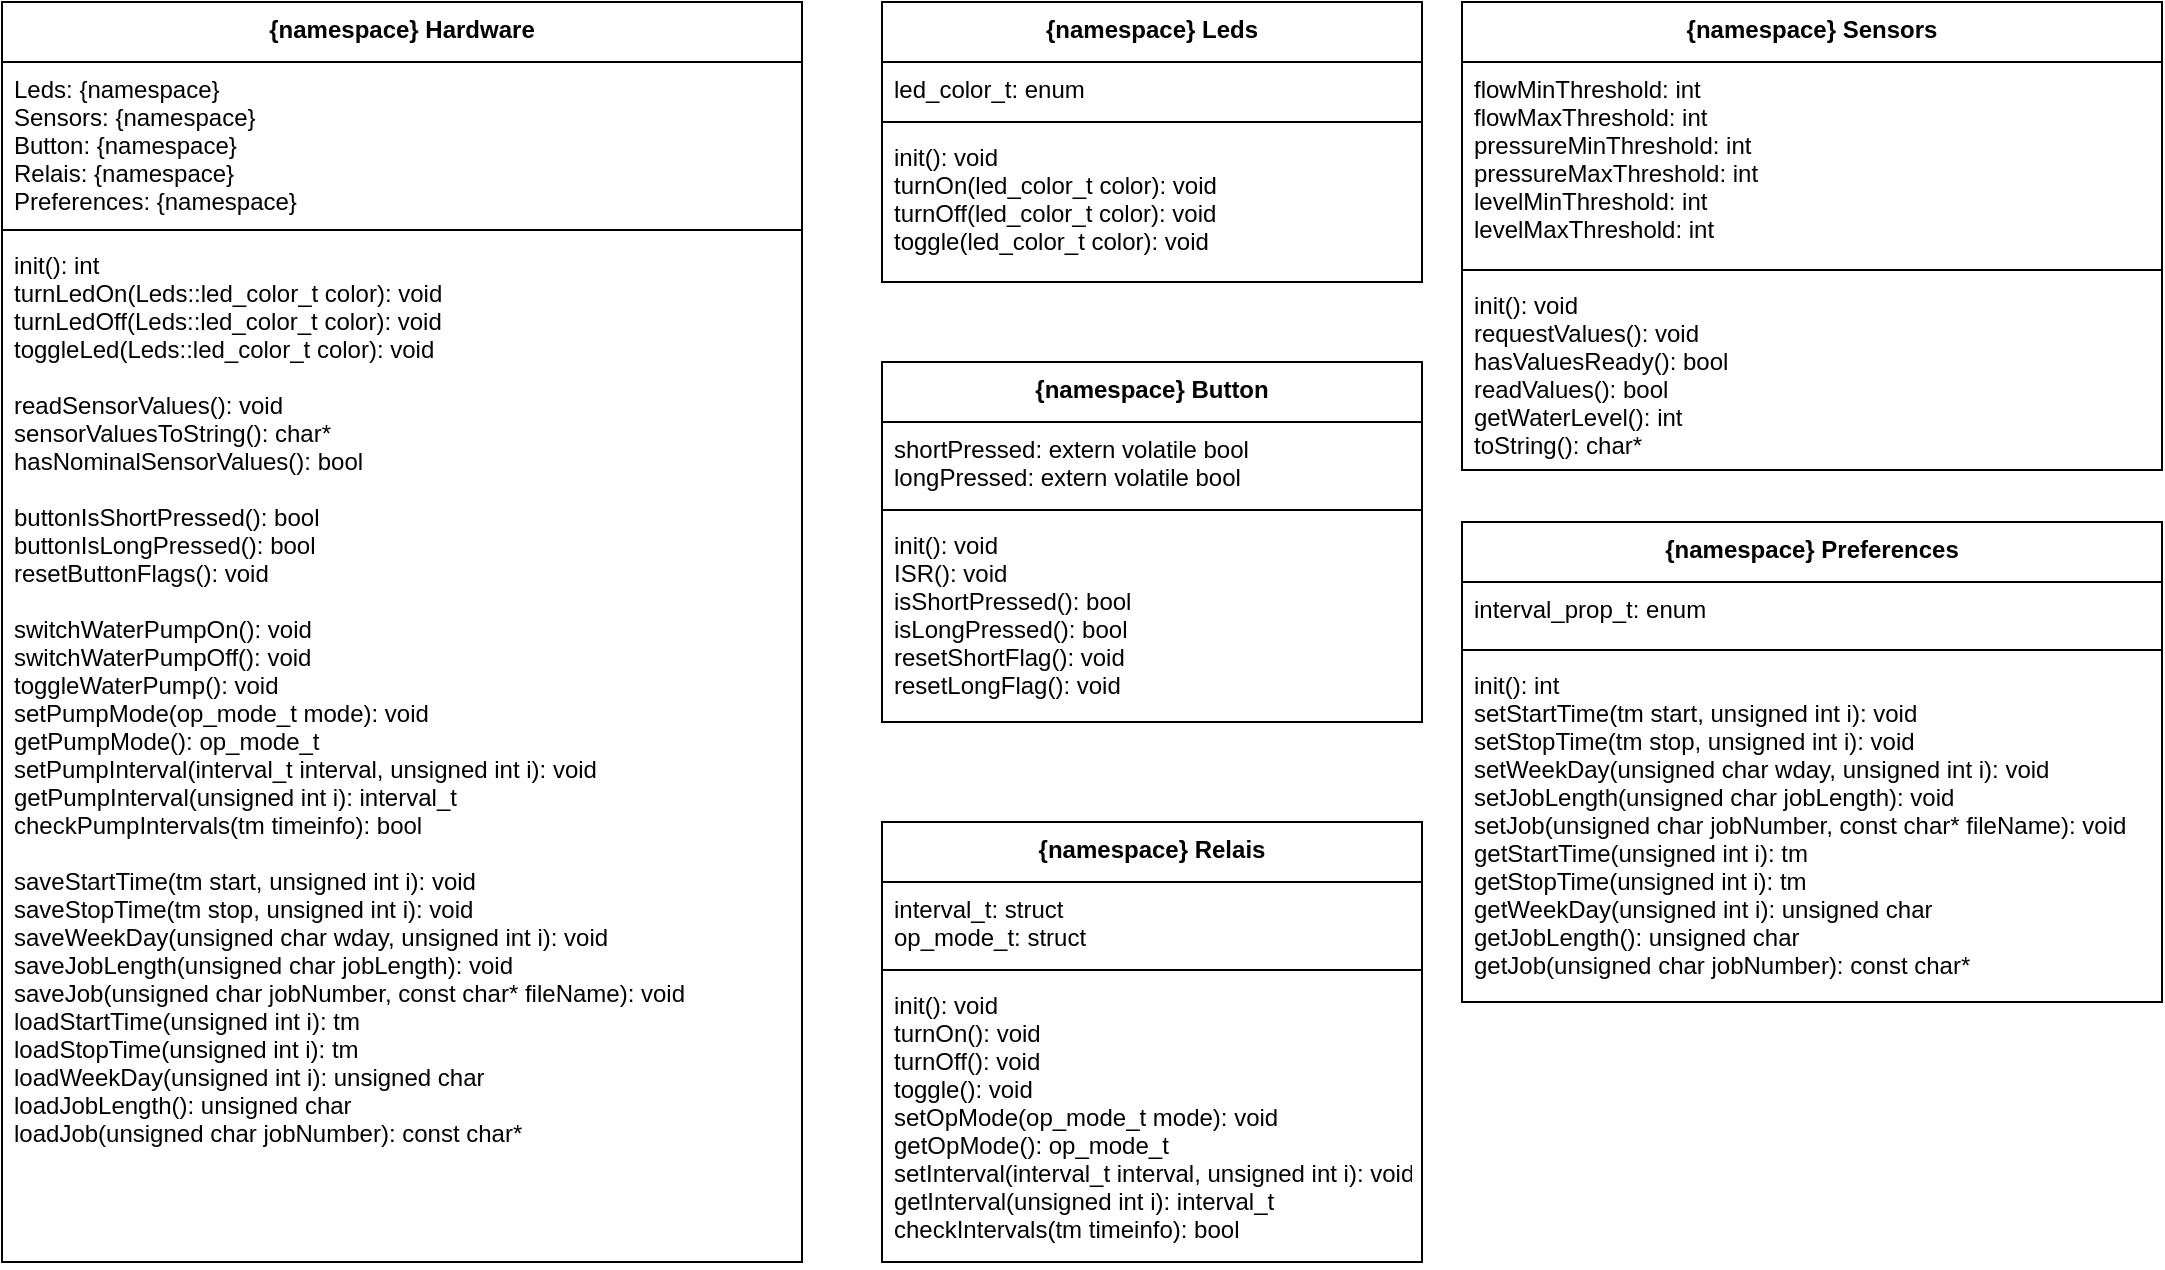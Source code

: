 <mxfile version="20.0.4" type="device"><diagram id="cyPLW1TqEPrq19XsXUz-" name="Page-1"><mxGraphModel dx="1646" dy="891" grid="1" gridSize="10" guides="1" tooltips="1" connect="1" arrows="1" fold="1" page="1" pageScale="1" pageWidth="1169" pageHeight="827" math="0" shadow="0"><root><mxCell id="0"/><mxCell id="1" parent="0"/><mxCell id="gb_Lsgx7BFaaNUTfTZTS-1" value="{namespace} Leds" style="swimlane;fontStyle=1;align=center;verticalAlign=top;childLayout=stackLayout;horizontal=1;startSize=30;horizontalStack=0;resizeParent=1;resizeParentMax=0;resizeLast=0;collapsible=1;marginBottom=0;fontFamily=Helvetica;" parent="1" vertex="1"><mxGeometry x="480" y="40" width="270" height="140" as="geometry"><mxRectangle x="380" y="330" width="100" height="26" as="alternateBounds"/></mxGeometry></mxCell><mxCell id="gb_Lsgx7BFaaNUTfTZTS-2" value="led_color_t: enum" style="text;strokeColor=none;fillColor=none;align=left;verticalAlign=top;spacingLeft=4;spacingRight=4;overflow=hidden;rotatable=0;points=[[0,0.5],[1,0.5]];portConstraint=eastwest;fontFamily=Helvetica;" parent="gb_Lsgx7BFaaNUTfTZTS-1" vertex="1"><mxGeometry y="30" width="270" height="26" as="geometry"/></mxCell><mxCell id="gb_Lsgx7BFaaNUTfTZTS-3" value="" style="line;strokeWidth=1;fillColor=none;align=left;verticalAlign=middle;spacingTop=-1;spacingLeft=3;spacingRight=3;rotatable=0;labelPosition=right;points=[];portConstraint=eastwest;fontFamily=Helvetica;" parent="gb_Lsgx7BFaaNUTfTZTS-1" vertex="1"><mxGeometry y="56" width="270" height="8" as="geometry"/></mxCell><mxCell id="gb_Lsgx7BFaaNUTfTZTS-4" value="init(): void&#xA;turnOn(led_color_t color): void&#xA;turnOff(led_color_t color): void &#xA;toggle(led_color_t color): void " style="text;strokeColor=none;fillColor=none;align=left;verticalAlign=top;spacingLeft=4;spacingRight=4;overflow=hidden;rotatable=0;points=[[0,0.5],[1,0.5]];portConstraint=eastwest;fontFamily=Helvetica;" parent="gb_Lsgx7BFaaNUTfTZTS-1" vertex="1"><mxGeometry y="64" width="270" height="76" as="geometry"/></mxCell><mxCell id="gb_Lsgx7BFaaNUTfTZTS-5" value="{namespace} Sensors" style="swimlane;fontStyle=1;align=center;verticalAlign=top;childLayout=stackLayout;horizontal=1;startSize=30;horizontalStack=0;resizeParent=1;resizeParentMax=0;resizeLast=0;collapsible=1;marginBottom=0;fontFamily=Helvetica;" parent="1" vertex="1"><mxGeometry x="770" y="40" width="350" height="234" as="geometry"><mxRectangle x="380" y="330" width="100" height="26" as="alternateBounds"/></mxGeometry></mxCell><mxCell id="gb_Lsgx7BFaaNUTfTZTS-6" value="flowMinThreshold: int&#xA;flowMaxThreshold: int&#xA;pressureMinThreshold: int&#xA;pressureMaxThreshold: int&#xA;levelMinThreshold: int&#xA;levelMaxThreshold: int&#xA;" style="text;strokeColor=none;fillColor=none;align=left;verticalAlign=top;spacingLeft=4;spacingRight=4;overflow=hidden;rotatable=0;points=[[0,0.5],[1,0.5]];portConstraint=eastwest;fontFamily=Helvetica;" parent="gb_Lsgx7BFaaNUTfTZTS-5" vertex="1"><mxGeometry y="30" width="350" height="100" as="geometry"/></mxCell><mxCell id="gb_Lsgx7BFaaNUTfTZTS-7" value="" style="line;strokeWidth=1;fillColor=none;align=left;verticalAlign=middle;spacingTop=-1;spacingLeft=3;spacingRight=3;rotatable=0;labelPosition=right;points=[];portConstraint=eastwest;fontFamily=Helvetica;" parent="gb_Lsgx7BFaaNUTfTZTS-5" vertex="1"><mxGeometry y="130" width="350" height="8" as="geometry"/></mxCell><mxCell id="gb_Lsgx7BFaaNUTfTZTS-8" value="init(): void&#xA;requestValues(): void&#xA;hasValuesReady(): bool&#xA;readValues(): bool&#xA;getWaterLevel(): int&#xA;toString(): char*" style="text;strokeColor=none;fillColor=none;align=left;verticalAlign=top;spacingLeft=4;spacingRight=4;overflow=hidden;rotatable=0;points=[[0,0.5],[1,0.5]];portConstraint=eastwest;fontFamily=Helvetica;" parent="gb_Lsgx7BFaaNUTfTZTS-5" vertex="1"><mxGeometry y="138" width="350" height="96" as="geometry"/></mxCell><mxCell id="gb_Lsgx7BFaaNUTfTZTS-9" value="{namespace} Button" style="swimlane;fontStyle=1;align=center;verticalAlign=top;childLayout=stackLayout;horizontal=1;startSize=30;horizontalStack=0;resizeParent=1;resizeParentMax=0;resizeLast=0;collapsible=1;marginBottom=0;fontFamily=Helvetica;" parent="1" vertex="1"><mxGeometry x="480" y="220" width="270" height="180" as="geometry"><mxRectangle x="380" y="330" width="100" height="26" as="alternateBounds"/></mxGeometry></mxCell><mxCell id="gb_Lsgx7BFaaNUTfTZTS-10" value="shortPressed: extern volatile bool&#xA;longPressed: extern volatile bool" style="text;strokeColor=none;fillColor=none;align=left;verticalAlign=top;spacingLeft=4;spacingRight=4;overflow=hidden;rotatable=0;points=[[0,0.5],[1,0.5]];portConstraint=eastwest;fontFamily=Helvetica;" parent="gb_Lsgx7BFaaNUTfTZTS-9" vertex="1"><mxGeometry y="30" width="270" height="40" as="geometry"/></mxCell><mxCell id="gb_Lsgx7BFaaNUTfTZTS-11" value="" style="line;strokeWidth=1;fillColor=none;align=left;verticalAlign=middle;spacingTop=-1;spacingLeft=3;spacingRight=3;rotatable=0;labelPosition=right;points=[];portConstraint=eastwest;fontFamily=Helvetica;" parent="gb_Lsgx7BFaaNUTfTZTS-9" vertex="1"><mxGeometry y="70" width="270" height="8" as="geometry"/></mxCell><mxCell id="gb_Lsgx7BFaaNUTfTZTS-12" value="init(): void&#xA;ISR(): void&#xA;isShortPressed(): bool&#xA;isLongPressed(): bool&#xA;resetShortFlag(): void&#xA;resetLongFlag(): void" style="text;strokeColor=none;fillColor=none;align=left;verticalAlign=top;spacingLeft=4;spacingRight=4;overflow=hidden;rotatable=0;points=[[0,0.5],[1,0.5]];portConstraint=eastwest;fontFamily=Helvetica;" parent="gb_Lsgx7BFaaNUTfTZTS-9" vertex="1"><mxGeometry y="78" width="270" height="102" as="geometry"/></mxCell><mxCell id="gb_Lsgx7BFaaNUTfTZTS-13" value="{namespace} Relais" style="swimlane;fontStyle=1;align=center;verticalAlign=top;childLayout=stackLayout;horizontal=1;startSize=30;horizontalStack=0;resizeParent=1;resizeParentMax=0;resizeLast=0;collapsible=1;marginBottom=0;fontFamily=Helvetica;" parent="1" vertex="1"><mxGeometry x="480" y="450" width="270" height="220" as="geometry"><mxRectangle x="380" y="330" width="100" height="26" as="alternateBounds"/></mxGeometry></mxCell><mxCell id="gb_Lsgx7BFaaNUTfTZTS-14" value="interval_t: struct&#xA;op_mode_t: struct" style="text;strokeColor=none;fillColor=none;align=left;verticalAlign=top;spacingLeft=4;spacingRight=4;overflow=hidden;rotatable=0;points=[[0,0.5],[1,0.5]];portConstraint=eastwest;fontFamily=Helvetica;" parent="gb_Lsgx7BFaaNUTfTZTS-13" vertex="1"><mxGeometry y="30" width="270" height="40" as="geometry"/></mxCell><mxCell id="gb_Lsgx7BFaaNUTfTZTS-15" value="" style="line;strokeWidth=1;fillColor=none;align=left;verticalAlign=middle;spacingTop=-1;spacingLeft=3;spacingRight=3;rotatable=0;labelPosition=right;points=[];portConstraint=eastwest;fontFamily=Helvetica;" parent="gb_Lsgx7BFaaNUTfTZTS-13" vertex="1"><mxGeometry y="70" width="270" height="8" as="geometry"/></mxCell><mxCell id="gb_Lsgx7BFaaNUTfTZTS-16" value="init(): void&#xA;turnOn(): void&#xA;turnOff(): void&#xA;toggle(): void&#xA;setOpMode(op_mode_t mode): void&#xA;getOpMode(): op_mode_t&#xA;setInterval(interval_t interval, unsigned int i): void&#xA;getInterval(unsigned int i): interval_t&#xA;checkIntervals(tm timeinfo): bool" style="text;strokeColor=none;fillColor=none;align=left;verticalAlign=top;spacingLeft=4;spacingRight=4;overflow=hidden;rotatable=0;points=[[0,0.5],[1,0.5]];portConstraint=eastwest;fontFamily=Helvetica;" parent="gb_Lsgx7BFaaNUTfTZTS-13" vertex="1"><mxGeometry y="78" width="270" height="142" as="geometry"/></mxCell><mxCell id="gb_Lsgx7BFaaNUTfTZTS-17" value="{namespace} Preferences" style="swimlane;fontStyle=1;align=center;verticalAlign=top;childLayout=stackLayout;horizontal=1;startSize=30;horizontalStack=0;resizeParent=1;resizeParentMax=0;resizeLast=0;collapsible=1;marginBottom=0;fontFamily=Helvetica;" parent="1" vertex="1"><mxGeometry x="770" y="300" width="350" height="240" as="geometry"><mxRectangle x="380" y="330" width="100" height="26" as="alternateBounds"/></mxGeometry></mxCell><mxCell id="gb_Lsgx7BFaaNUTfTZTS-18" value="interval_prop_t: enum" style="text;strokeColor=none;fillColor=none;align=left;verticalAlign=top;spacingLeft=4;spacingRight=4;overflow=hidden;rotatable=0;points=[[0,0.5],[1,0.5]];portConstraint=eastwest;fontFamily=Helvetica;" parent="gb_Lsgx7BFaaNUTfTZTS-17" vertex="1"><mxGeometry y="30" width="350" height="30" as="geometry"/></mxCell><mxCell id="gb_Lsgx7BFaaNUTfTZTS-19" value="" style="line;strokeWidth=1;fillColor=none;align=left;verticalAlign=middle;spacingTop=-1;spacingLeft=3;spacingRight=3;rotatable=0;labelPosition=right;points=[];portConstraint=eastwest;fontFamily=Helvetica;" parent="gb_Lsgx7BFaaNUTfTZTS-17" vertex="1"><mxGeometry y="60" width="350" height="8" as="geometry"/></mxCell><mxCell id="gb_Lsgx7BFaaNUTfTZTS-20" value="init(): int&#xA;setStartTime(tm start, unsigned int i): void&#xA;setStopTime(tm stop, unsigned int i): void&#xA;setWeekDay(unsigned char wday, unsigned int i): void&#xA;setJobLength(unsigned char jobLength): void&#xA;setJob(unsigned char jobNumber, const char* fileName): void&#xA;getStartTime(unsigned int i): tm&#xA;getStopTime(unsigned int i): tm&#xA;getWeekDay(unsigned int i): unsigned char&#xA;getJobLength(): unsigned char&#xA;getJob(unsigned char jobNumber): const char*" style="text;strokeColor=none;fillColor=none;align=left;verticalAlign=top;spacingLeft=4;spacingRight=4;overflow=hidden;rotatable=0;points=[[0,0.5],[1,0.5]];portConstraint=eastwest;fontFamily=Helvetica;" parent="gb_Lsgx7BFaaNUTfTZTS-17" vertex="1"><mxGeometry y="68" width="350" height="172" as="geometry"/></mxCell><mxCell id="gb_Lsgx7BFaaNUTfTZTS-21" value="{namespace} Hardware" style="swimlane;fontStyle=1;align=center;verticalAlign=top;childLayout=stackLayout;horizontal=1;startSize=30;horizontalStack=0;resizeParent=1;resizeParentMax=0;resizeLast=0;collapsible=1;marginBottom=0;fontFamily=Helvetica;" parent="1" vertex="1"><mxGeometry x="40" y="40" width="400" height="630" as="geometry"><mxRectangle x="380" y="330" width="100" height="26" as="alternateBounds"/></mxGeometry></mxCell><mxCell id="gb_Lsgx7BFaaNUTfTZTS-22" value="Leds: {namespace}&#xA;Sensors: {namespace}&#xA;Button: {namespace}&#xA;Relais: {namespace}&#xA;Preferences: {namespace}" style="text;strokeColor=none;fillColor=none;align=left;verticalAlign=top;spacingLeft=4;spacingRight=4;overflow=hidden;rotatable=0;points=[[0,0.5],[1,0.5]];portConstraint=eastwest;fontFamily=Helvetica;" parent="gb_Lsgx7BFaaNUTfTZTS-21" vertex="1"><mxGeometry y="30" width="400" height="80" as="geometry"/></mxCell><mxCell id="fsHx6EBnfl-siup6CwB2-6" value="" style="line;strokeWidth=1;fillColor=none;align=left;verticalAlign=middle;spacingTop=-1;spacingLeft=3;spacingRight=3;rotatable=0;labelPosition=right;points=[];portConstraint=eastwest;" parent="gb_Lsgx7BFaaNUTfTZTS-21" vertex="1"><mxGeometry y="110" width="400" height="8" as="geometry"/></mxCell><mxCell id="gb_Lsgx7BFaaNUTfTZTS-24" value="init(): int&#xA;turnLedOn(Leds::led_color_t color): void&#xA;turnLedOff(Leds::led_color_t color): void&#xA;toggleLed(Leds::led_color_t color): void&#xA;&#xA;readSensorValues(): void&#xA;sensorValuesToString(): char*&#xA;hasNominalSensorValues(): bool&#xA;&#xA;buttonIsShortPressed(): bool&#xA;buttonIsLongPressed(): bool&#xA;resetButtonFlags(): void&#xA;&#xA;switchWaterPumpOn(): void&#xA;switchWaterPumpOff(): void&#xA;toggleWaterPump(): void&#xA;setPumpMode(op_mode_t mode): void&#xA;getPumpMode(): op_mode_t&#xA;setPumpInterval(interval_t interval, unsigned int i): void&#xA;getPumpInterval(unsigned int i): interval_t&#xA;checkPumpIntervals(tm timeinfo): bool&#xA;&#xA;saveStartTime(tm start, unsigned int i): void&#xA;saveStopTime(tm stop, unsigned int i): void&#xA;saveWeekDay(unsigned char wday, unsigned int i): void&#xA;saveJobLength(unsigned char jobLength): void&#xA;saveJob(unsigned char jobNumber, const char* fileName): void&#xA;loadStartTime(unsigned int i): tm&#xA;loadStopTime(unsigned int i): tm&#xA;loadWeekDay(unsigned int i): unsigned char&#xA;loadJobLength(): unsigned char&#xA;loadJob(unsigned char jobNumber): const char*" style="text;strokeColor=none;fillColor=none;align=left;verticalAlign=top;spacingLeft=4;spacingRight=4;overflow=hidden;rotatable=0;points=[[0,0.5],[1,0.5]];portConstraint=eastwest;fontFamily=Helvetica;" parent="gb_Lsgx7BFaaNUTfTZTS-21" vertex="1"><mxGeometry y="118" width="400" height="512" as="geometry"/></mxCell></root></mxGraphModel></diagram></mxfile>